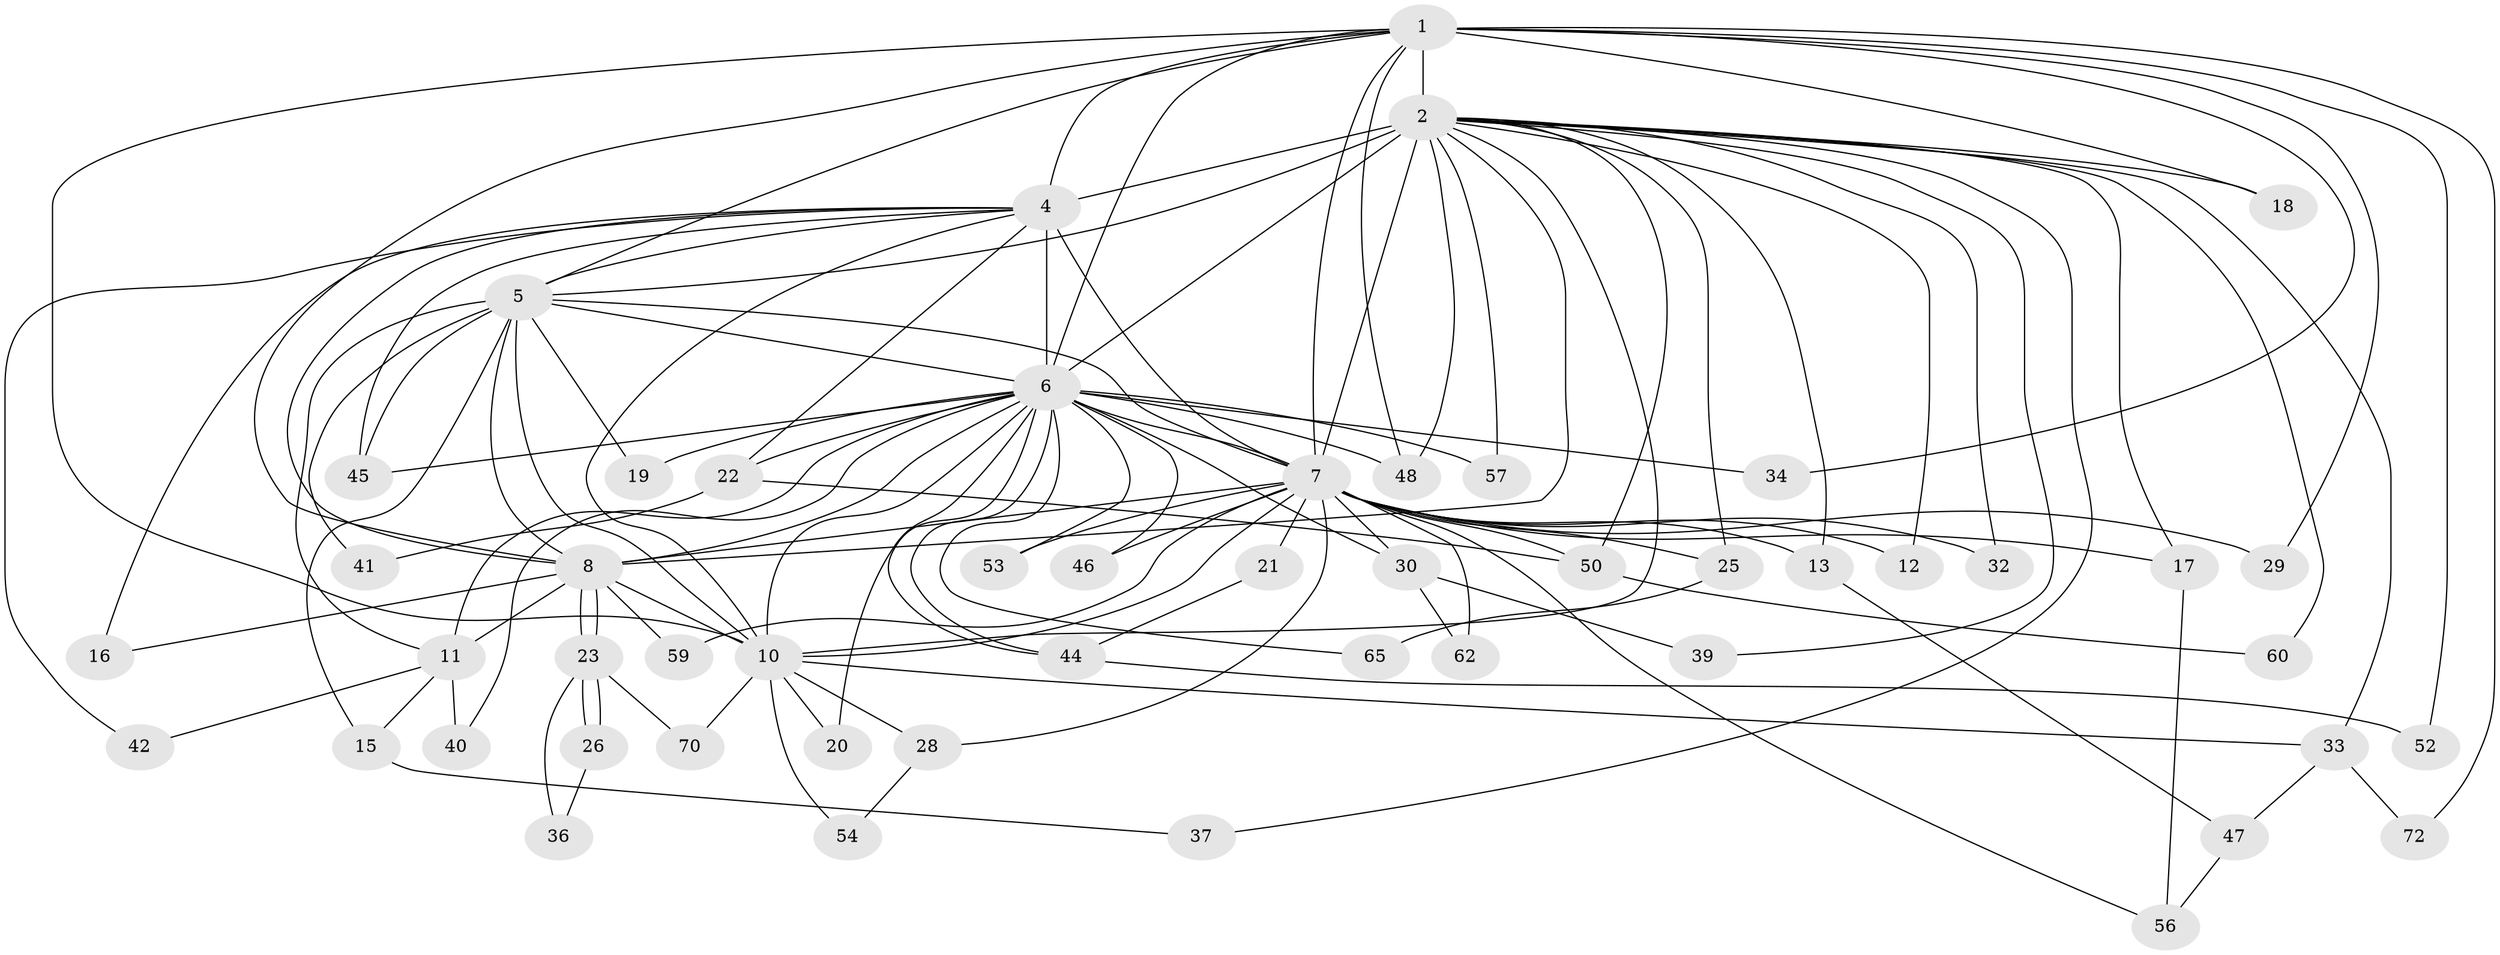 // original degree distribution, {17: 0.0273972602739726, 19: 0.0136986301369863, 18: 0.0136986301369863, 15: 0.0136986301369863, 12: 0.0136986301369863, 27: 0.0136986301369863, 20: 0.0136986301369863, 16: 0.0136986301369863, 14: 0.0136986301369863, 6: 0.0410958904109589, 2: 0.5616438356164384, 3: 0.1506849315068493, 5: 0.0273972602739726, 4: 0.0821917808219178}
// Generated by graph-tools (version 1.1) at 2025/17/03/04/25 18:17:21]
// undirected, 51 vertices, 119 edges
graph export_dot {
graph [start="1"]
  node [color=gray90,style=filled];
  1;
  2 [super="+64+66+73+71+31+3"];
  4 [super="+38"];
  5 [super="+14"];
  6;
  7 [super="+9"];
  8 [super="+43"];
  10;
  11;
  12;
  13;
  15;
  16;
  17;
  18;
  19;
  20;
  21;
  22;
  23;
  25;
  26;
  28;
  29;
  30;
  32;
  33;
  34;
  36;
  37;
  39;
  40;
  41;
  42;
  44 [super="+51"];
  45 [super="+49"];
  46;
  47;
  48;
  50;
  52;
  53;
  54;
  56 [super="+68"];
  57;
  59;
  60;
  62;
  65;
  70;
  72;
  1 -- 2 [weight=4];
  1 -- 4;
  1 -- 5;
  1 -- 6;
  1 -- 7 [weight=2];
  1 -- 8;
  1 -- 10;
  1 -- 18;
  1 -- 29;
  1 -- 34;
  1 -- 48;
  1 -- 52;
  1 -- 72;
  2 -- 4 [weight=3];
  2 -- 5 [weight=2];
  2 -- 6 [weight=5];
  2 -- 7 [weight=6];
  2 -- 8 [weight=3];
  2 -- 10 [weight=2];
  2 -- 13;
  2 -- 17;
  2 -- 37;
  2 -- 39;
  2 -- 12;
  2 -- 18;
  2 -- 25;
  2 -- 32;
  2 -- 33;
  2 -- 48;
  2 -- 50;
  2 -- 57;
  2 -- 60;
  4 -- 5;
  4 -- 6;
  4 -- 7 [weight=3];
  4 -- 8;
  4 -- 10;
  4 -- 16;
  4 -- 22;
  4 -- 42;
  4 -- 45;
  5 -- 6;
  5 -- 7 [weight=2];
  5 -- 8 [weight=2];
  5 -- 10;
  5 -- 15;
  5 -- 41;
  5 -- 19;
  5 -- 11;
  5 -- 45;
  6 -- 7 [weight=2];
  6 -- 8;
  6 -- 10;
  6 -- 11;
  6 -- 19;
  6 -- 20;
  6 -- 22;
  6 -- 30;
  6 -- 34;
  6 -- 40;
  6 -- 44;
  6 -- 44;
  6 -- 46;
  6 -- 48;
  6 -- 53;
  6 -- 57;
  6 -- 65;
  6 -- 45;
  7 -- 8 [weight=2];
  7 -- 10 [weight=2];
  7 -- 12;
  7 -- 13;
  7 -- 17;
  7 -- 21 [weight=2];
  7 -- 28;
  7 -- 29;
  7 -- 50;
  7 -- 53;
  7 -- 59;
  7 -- 32;
  7 -- 46;
  7 -- 30;
  7 -- 56;
  7 -- 25;
  7 -- 62;
  8 -- 10;
  8 -- 11;
  8 -- 16;
  8 -- 23;
  8 -- 23;
  8 -- 59;
  10 -- 20;
  10 -- 28;
  10 -- 33;
  10 -- 54;
  10 -- 70;
  11 -- 15;
  11 -- 40;
  11 -- 42;
  13 -- 47;
  15 -- 37;
  17 -- 56;
  21 -- 44;
  22 -- 41;
  22 -- 50;
  23 -- 26;
  23 -- 26;
  23 -- 36;
  23 -- 70;
  25 -- 65;
  26 -- 36;
  28 -- 54;
  30 -- 39;
  30 -- 62;
  33 -- 47;
  33 -- 72;
  44 -- 52;
  47 -- 56;
  50 -- 60;
}
